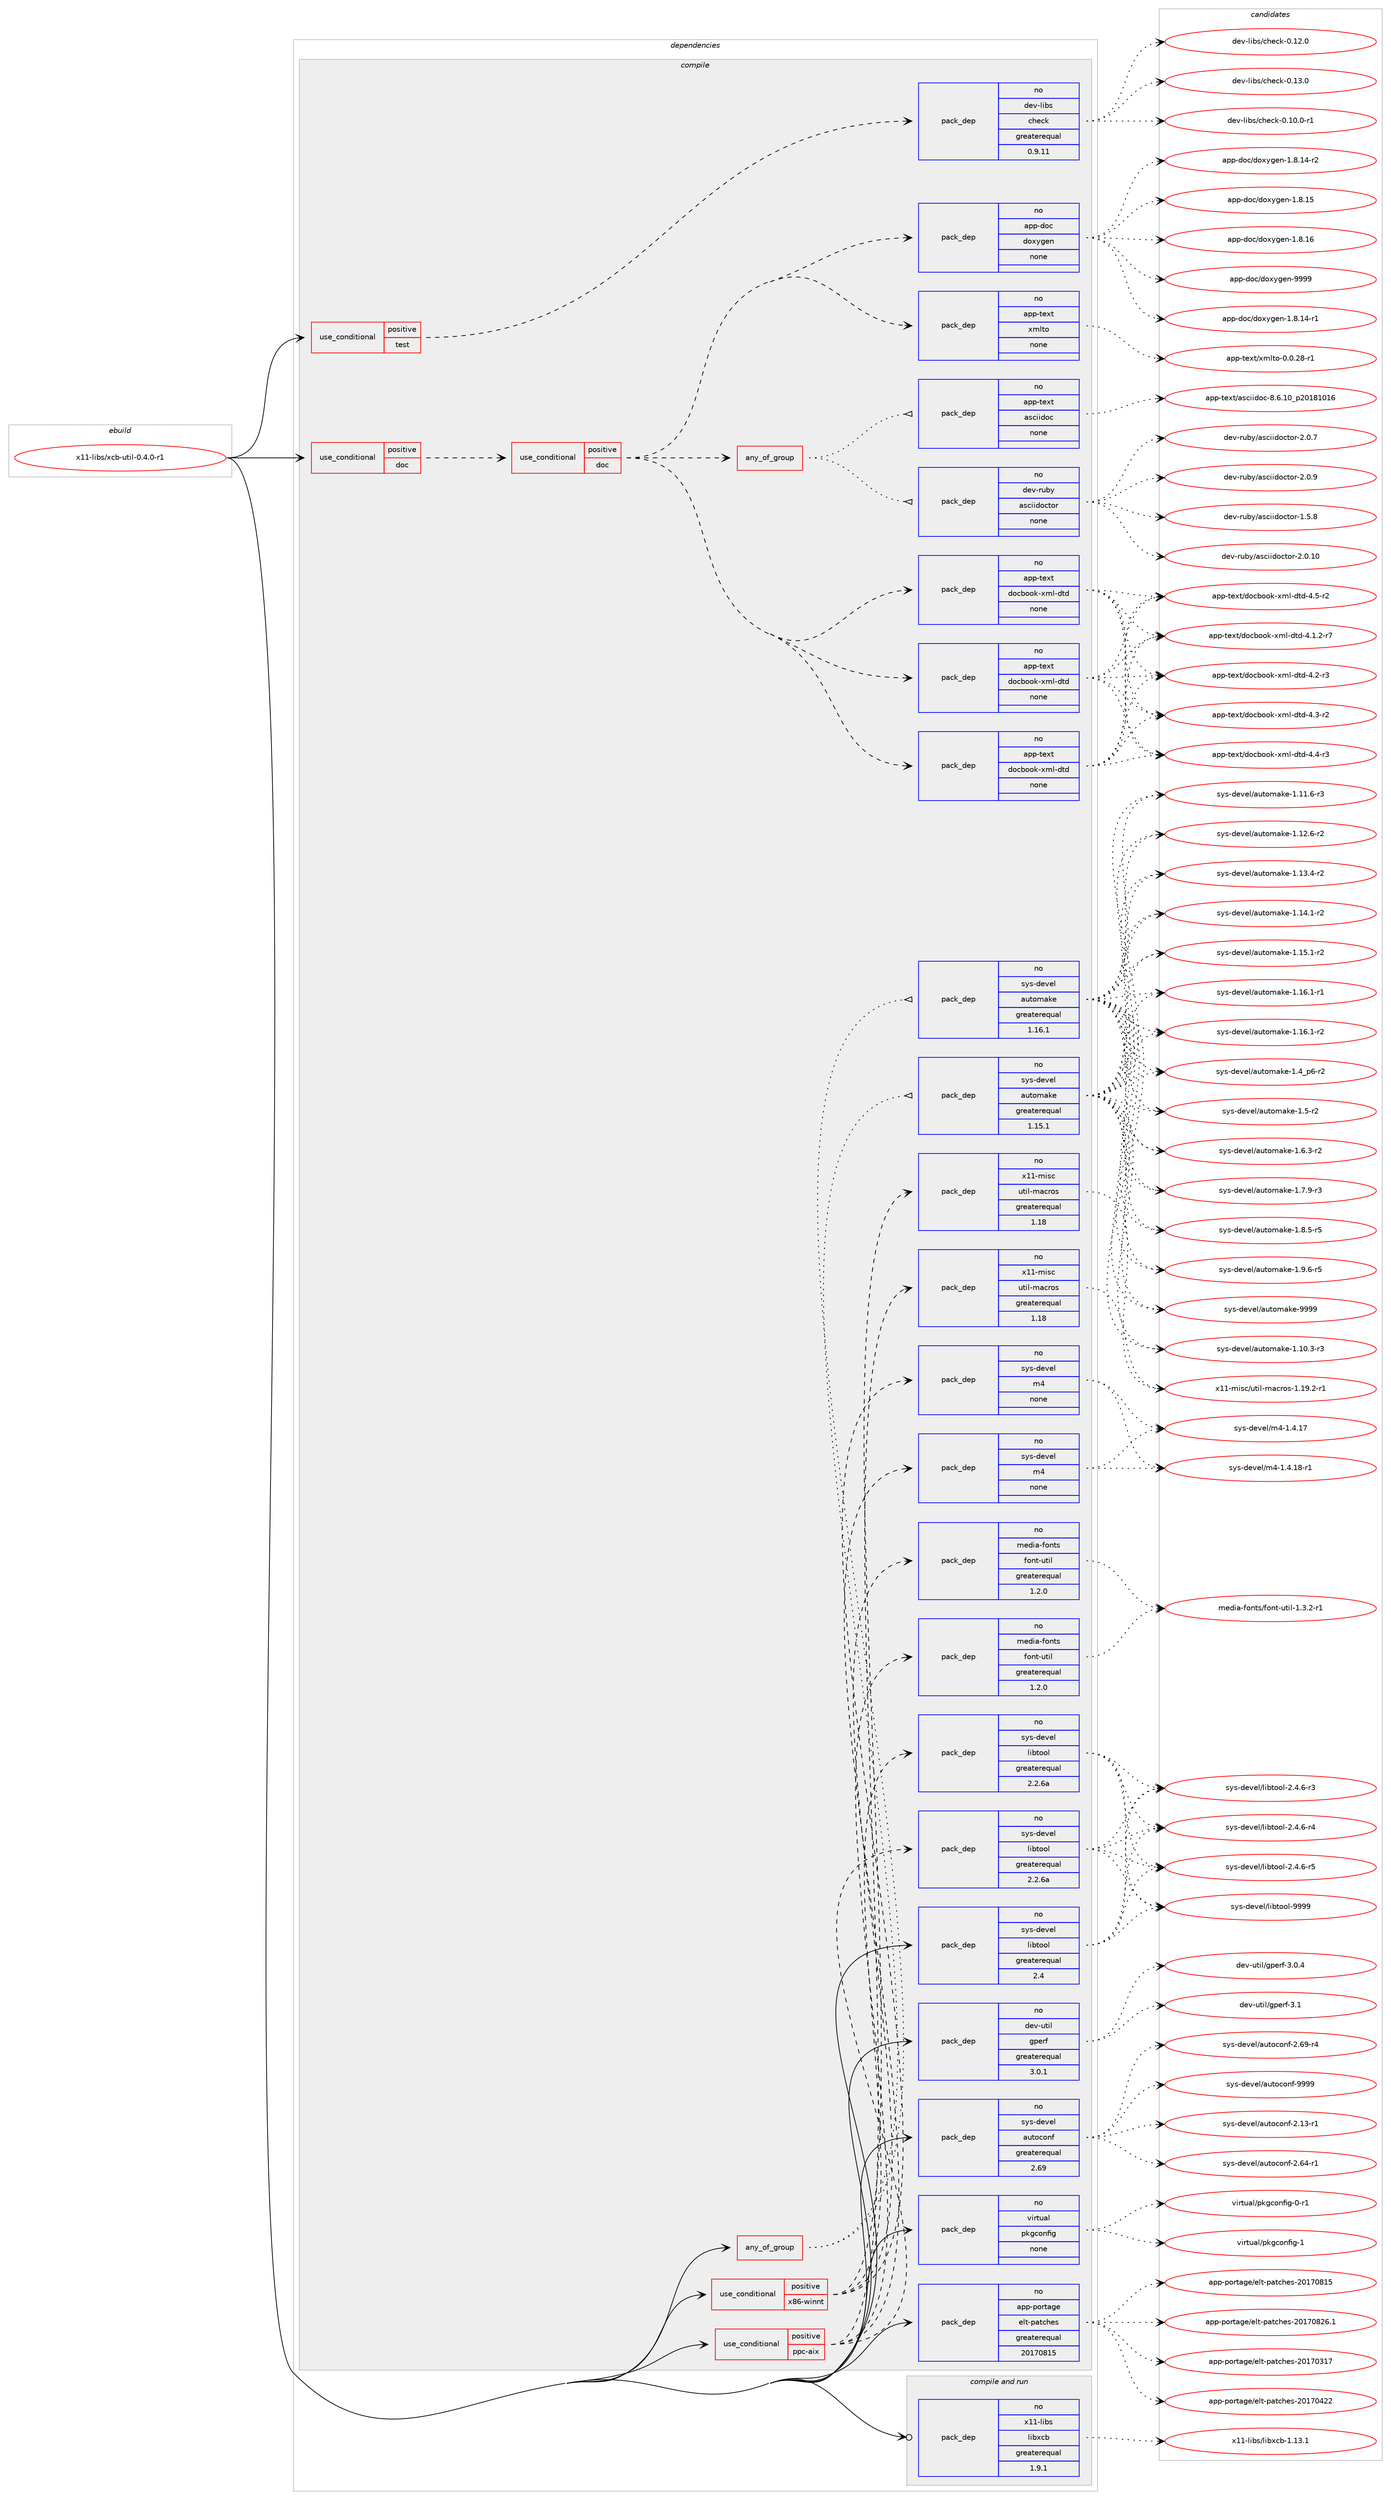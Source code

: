 digraph prolog {

# *************
# Graph options
# *************

newrank=true;
concentrate=true;
compound=true;
graph [rankdir=LR,fontname=Helvetica,fontsize=10,ranksep=1.5];#, ranksep=2.5, nodesep=0.2];
edge  [arrowhead=vee];
node  [fontname=Helvetica,fontsize=10];

# **********
# The ebuild
# **********

subgraph cluster_leftcol {
color=gray;
rank=same;
label=<<i>ebuild</i>>;
id [label="x11-libs/xcb-util-0.4.0-r1", color=red, width=4, href="../x11-libs/xcb-util-0.4.0-r1.svg"];
}

# ****************
# The dependencies
# ****************

subgraph cluster_midcol {
color=gray;
label=<<i>dependencies</i>>;
subgraph cluster_compile {
fillcolor="#eeeeee";
style=filled;
label=<<i>compile</i>>;
subgraph any16017 {
dependency917880 [label=<<TABLE BORDER="0" CELLBORDER="1" CELLSPACING="0" CELLPADDING="4"><TR><TD CELLPADDING="10">any_of_group</TD></TR></TABLE>>, shape=none, color=red];subgraph pack681640 {
dependency917881 [label=<<TABLE BORDER="0" CELLBORDER="1" CELLSPACING="0" CELLPADDING="4" WIDTH="220"><TR><TD ROWSPAN="6" CELLPADDING="30">pack_dep</TD></TR><TR><TD WIDTH="110">no</TD></TR><TR><TD>sys-devel</TD></TR><TR><TD>automake</TD></TR><TR><TD>greaterequal</TD></TR><TR><TD>1.16.1</TD></TR></TABLE>>, shape=none, color=blue];
}
dependency917880:e -> dependency917881:w [weight=20,style="dotted",arrowhead="oinv"];
subgraph pack681641 {
dependency917882 [label=<<TABLE BORDER="0" CELLBORDER="1" CELLSPACING="0" CELLPADDING="4" WIDTH="220"><TR><TD ROWSPAN="6" CELLPADDING="30">pack_dep</TD></TR><TR><TD WIDTH="110">no</TD></TR><TR><TD>sys-devel</TD></TR><TR><TD>automake</TD></TR><TR><TD>greaterequal</TD></TR><TR><TD>1.15.1</TD></TR></TABLE>>, shape=none, color=blue];
}
dependency917880:e -> dependency917882:w [weight=20,style="dotted",arrowhead="oinv"];
}
id:e -> dependency917880:w [weight=20,style="solid",arrowhead="vee"];
subgraph cond219632 {
dependency917883 [label=<<TABLE BORDER="0" CELLBORDER="1" CELLSPACING="0" CELLPADDING="4"><TR><TD ROWSPAN="3" CELLPADDING="10">use_conditional</TD></TR><TR><TD>positive</TD></TR><TR><TD>doc</TD></TR></TABLE>>, shape=none, color=red];
subgraph cond219633 {
dependency917884 [label=<<TABLE BORDER="0" CELLBORDER="1" CELLSPACING="0" CELLPADDING="4"><TR><TD ROWSPAN="3" CELLPADDING="10">use_conditional</TD></TR><TR><TD>positive</TD></TR><TR><TD>doc</TD></TR></TABLE>>, shape=none, color=red];
subgraph any16018 {
dependency917885 [label=<<TABLE BORDER="0" CELLBORDER="1" CELLSPACING="0" CELLPADDING="4"><TR><TD CELLPADDING="10">any_of_group</TD></TR></TABLE>>, shape=none, color=red];subgraph pack681642 {
dependency917886 [label=<<TABLE BORDER="0" CELLBORDER="1" CELLSPACING="0" CELLPADDING="4" WIDTH="220"><TR><TD ROWSPAN="6" CELLPADDING="30">pack_dep</TD></TR><TR><TD WIDTH="110">no</TD></TR><TR><TD>app-text</TD></TR><TR><TD>asciidoc</TD></TR><TR><TD>none</TD></TR><TR><TD></TD></TR></TABLE>>, shape=none, color=blue];
}
dependency917885:e -> dependency917886:w [weight=20,style="dotted",arrowhead="oinv"];
subgraph pack681643 {
dependency917887 [label=<<TABLE BORDER="0" CELLBORDER="1" CELLSPACING="0" CELLPADDING="4" WIDTH="220"><TR><TD ROWSPAN="6" CELLPADDING="30">pack_dep</TD></TR><TR><TD WIDTH="110">no</TD></TR><TR><TD>dev-ruby</TD></TR><TR><TD>asciidoctor</TD></TR><TR><TD>none</TD></TR><TR><TD></TD></TR></TABLE>>, shape=none, color=blue];
}
dependency917885:e -> dependency917887:w [weight=20,style="dotted",arrowhead="oinv"];
}
dependency917884:e -> dependency917885:w [weight=20,style="dashed",arrowhead="vee"];
subgraph pack681644 {
dependency917888 [label=<<TABLE BORDER="0" CELLBORDER="1" CELLSPACING="0" CELLPADDING="4" WIDTH="220"><TR><TD ROWSPAN="6" CELLPADDING="30">pack_dep</TD></TR><TR><TD WIDTH="110">no</TD></TR><TR><TD>app-text</TD></TR><TR><TD>xmlto</TD></TR><TR><TD>none</TD></TR><TR><TD></TD></TR></TABLE>>, shape=none, color=blue];
}
dependency917884:e -> dependency917888:w [weight=20,style="dashed",arrowhead="vee"];
subgraph pack681645 {
dependency917889 [label=<<TABLE BORDER="0" CELLBORDER="1" CELLSPACING="0" CELLPADDING="4" WIDTH="220"><TR><TD ROWSPAN="6" CELLPADDING="30">pack_dep</TD></TR><TR><TD WIDTH="110">no</TD></TR><TR><TD>app-doc</TD></TR><TR><TD>doxygen</TD></TR><TR><TD>none</TD></TR><TR><TD></TD></TR></TABLE>>, shape=none, color=blue];
}
dependency917884:e -> dependency917889:w [weight=20,style="dashed",arrowhead="vee"];
subgraph pack681646 {
dependency917890 [label=<<TABLE BORDER="0" CELLBORDER="1" CELLSPACING="0" CELLPADDING="4" WIDTH="220"><TR><TD ROWSPAN="6" CELLPADDING="30">pack_dep</TD></TR><TR><TD WIDTH="110">no</TD></TR><TR><TD>app-text</TD></TR><TR><TD>docbook-xml-dtd</TD></TR><TR><TD>none</TD></TR><TR><TD></TD></TR></TABLE>>, shape=none, color=blue];
}
dependency917884:e -> dependency917890:w [weight=20,style="dashed",arrowhead="vee"];
subgraph pack681647 {
dependency917891 [label=<<TABLE BORDER="0" CELLBORDER="1" CELLSPACING="0" CELLPADDING="4" WIDTH="220"><TR><TD ROWSPAN="6" CELLPADDING="30">pack_dep</TD></TR><TR><TD WIDTH="110">no</TD></TR><TR><TD>app-text</TD></TR><TR><TD>docbook-xml-dtd</TD></TR><TR><TD>none</TD></TR><TR><TD></TD></TR></TABLE>>, shape=none, color=blue];
}
dependency917884:e -> dependency917891:w [weight=20,style="dashed",arrowhead="vee"];
subgraph pack681648 {
dependency917892 [label=<<TABLE BORDER="0" CELLBORDER="1" CELLSPACING="0" CELLPADDING="4" WIDTH="220"><TR><TD ROWSPAN="6" CELLPADDING="30">pack_dep</TD></TR><TR><TD WIDTH="110">no</TD></TR><TR><TD>app-text</TD></TR><TR><TD>docbook-xml-dtd</TD></TR><TR><TD>none</TD></TR><TR><TD></TD></TR></TABLE>>, shape=none, color=blue];
}
dependency917884:e -> dependency917892:w [weight=20,style="dashed",arrowhead="vee"];
}
dependency917883:e -> dependency917884:w [weight=20,style="dashed",arrowhead="vee"];
}
id:e -> dependency917883:w [weight=20,style="solid",arrowhead="vee"];
subgraph cond219634 {
dependency917893 [label=<<TABLE BORDER="0" CELLBORDER="1" CELLSPACING="0" CELLPADDING="4"><TR><TD ROWSPAN="3" CELLPADDING="10">use_conditional</TD></TR><TR><TD>positive</TD></TR><TR><TD>ppc-aix</TD></TR></TABLE>>, shape=none, color=red];
subgraph pack681649 {
dependency917894 [label=<<TABLE BORDER="0" CELLBORDER="1" CELLSPACING="0" CELLPADDING="4" WIDTH="220"><TR><TD ROWSPAN="6" CELLPADDING="30">pack_dep</TD></TR><TR><TD WIDTH="110">no</TD></TR><TR><TD>sys-devel</TD></TR><TR><TD>libtool</TD></TR><TR><TD>greaterequal</TD></TR><TR><TD>2.2.6a</TD></TR></TABLE>>, shape=none, color=blue];
}
dependency917893:e -> dependency917894:w [weight=20,style="dashed",arrowhead="vee"];
subgraph pack681650 {
dependency917895 [label=<<TABLE BORDER="0" CELLBORDER="1" CELLSPACING="0" CELLPADDING="4" WIDTH="220"><TR><TD ROWSPAN="6" CELLPADDING="30">pack_dep</TD></TR><TR><TD WIDTH="110">no</TD></TR><TR><TD>sys-devel</TD></TR><TR><TD>m4</TD></TR><TR><TD>none</TD></TR><TR><TD></TD></TR></TABLE>>, shape=none, color=blue];
}
dependency917893:e -> dependency917895:w [weight=20,style="dashed",arrowhead="vee"];
subgraph pack681651 {
dependency917896 [label=<<TABLE BORDER="0" CELLBORDER="1" CELLSPACING="0" CELLPADDING="4" WIDTH="220"><TR><TD ROWSPAN="6" CELLPADDING="30">pack_dep</TD></TR><TR><TD WIDTH="110">no</TD></TR><TR><TD>x11-misc</TD></TR><TR><TD>util-macros</TD></TR><TR><TD>greaterequal</TD></TR><TR><TD>1.18</TD></TR></TABLE>>, shape=none, color=blue];
}
dependency917893:e -> dependency917896:w [weight=20,style="dashed",arrowhead="vee"];
subgraph pack681652 {
dependency917897 [label=<<TABLE BORDER="0" CELLBORDER="1" CELLSPACING="0" CELLPADDING="4" WIDTH="220"><TR><TD ROWSPAN="6" CELLPADDING="30">pack_dep</TD></TR><TR><TD WIDTH="110">no</TD></TR><TR><TD>media-fonts</TD></TR><TR><TD>font-util</TD></TR><TR><TD>greaterequal</TD></TR><TR><TD>1.2.0</TD></TR></TABLE>>, shape=none, color=blue];
}
dependency917893:e -> dependency917897:w [weight=20,style="dashed",arrowhead="vee"];
}
id:e -> dependency917893:w [weight=20,style="solid",arrowhead="vee"];
subgraph cond219635 {
dependency917898 [label=<<TABLE BORDER="0" CELLBORDER="1" CELLSPACING="0" CELLPADDING="4"><TR><TD ROWSPAN="3" CELLPADDING="10">use_conditional</TD></TR><TR><TD>positive</TD></TR><TR><TD>test</TD></TR></TABLE>>, shape=none, color=red];
subgraph pack681653 {
dependency917899 [label=<<TABLE BORDER="0" CELLBORDER="1" CELLSPACING="0" CELLPADDING="4" WIDTH="220"><TR><TD ROWSPAN="6" CELLPADDING="30">pack_dep</TD></TR><TR><TD WIDTH="110">no</TD></TR><TR><TD>dev-libs</TD></TR><TR><TD>check</TD></TR><TR><TD>greaterequal</TD></TR><TR><TD>0.9.11</TD></TR></TABLE>>, shape=none, color=blue];
}
dependency917898:e -> dependency917899:w [weight=20,style="dashed",arrowhead="vee"];
}
id:e -> dependency917898:w [weight=20,style="solid",arrowhead="vee"];
subgraph cond219636 {
dependency917900 [label=<<TABLE BORDER="0" CELLBORDER="1" CELLSPACING="0" CELLPADDING="4"><TR><TD ROWSPAN="3" CELLPADDING="10">use_conditional</TD></TR><TR><TD>positive</TD></TR><TR><TD>x86-winnt</TD></TR></TABLE>>, shape=none, color=red];
subgraph pack681654 {
dependency917901 [label=<<TABLE BORDER="0" CELLBORDER="1" CELLSPACING="0" CELLPADDING="4" WIDTH="220"><TR><TD ROWSPAN="6" CELLPADDING="30">pack_dep</TD></TR><TR><TD WIDTH="110">no</TD></TR><TR><TD>sys-devel</TD></TR><TR><TD>libtool</TD></TR><TR><TD>greaterequal</TD></TR><TR><TD>2.2.6a</TD></TR></TABLE>>, shape=none, color=blue];
}
dependency917900:e -> dependency917901:w [weight=20,style="dashed",arrowhead="vee"];
subgraph pack681655 {
dependency917902 [label=<<TABLE BORDER="0" CELLBORDER="1" CELLSPACING="0" CELLPADDING="4" WIDTH="220"><TR><TD ROWSPAN="6" CELLPADDING="30">pack_dep</TD></TR><TR><TD WIDTH="110">no</TD></TR><TR><TD>sys-devel</TD></TR><TR><TD>m4</TD></TR><TR><TD>none</TD></TR><TR><TD></TD></TR></TABLE>>, shape=none, color=blue];
}
dependency917900:e -> dependency917902:w [weight=20,style="dashed",arrowhead="vee"];
subgraph pack681656 {
dependency917903 [label=<<TABLE BORDER="0" CELLBORDER="1" CELLSPACING="0" CELLPADDING="4" WIDTH="220"><TR><TD ROWSPAN="6" CELLPADDING="30">pack_dep</TD></TR><TR><TD WIDTH="110">no</TD></TR><TR><TD>x11-misc</TD></TR><TR><TD>util-macros</TD></TR><TR><TD>greaterequal</TD></TR><TR><TD>1.18</TD></TR></TABLE>>, shape=none, color=blue];
}
dependency917900:e -> dependency917903:w [weight=20,style="dashed",arrowhead="vee"];
subgraph pack681657 {
dependency917904 [label=<<TABLE BORDER="0" CELLBORDER="1" CELLSPACING="0" CELLPADDING="4" WIDTH="220"><TR><TD ROWSPAN="6" CELLPADDING="30">pack_dep</TD></TR><TR><TD WIDTH="110">no</TD></TR><TR><TD>media-fonts</TD></TR><TR><TD>font-util</TD></TR><TR><TD>greaterequal</TD></TR><TR><TD>1.2.0</TD></TR></TABLE>>, shape=none, color=blue];
}
dependency917900:e -> dependency917904:w [weight=20,style="dashed",arrowhead="vee"];
}
id:e -> dependency917900:w [weight=20,style="solid",arrowhead="vee"];
subgraph pack681658 {
dependency917905 [label=<<TABLE BORDER="0" CELLBORDER="1" CELLSPACING="0" CELLPADDING="4" WIDTH="220"><TR><TD ROWSPAN="6" CELLPADDING="30">pack_dep</TD></TR><TR><TD WIDTH="110">no</TD></TR><TR><TD>app-portage</TD></TR><TR><TD>elt-patches</TD></TR><TR><TD>greaterequal</TD></TR><TR><TD>20170815</TD></TR></TABLE>>, shape=none, color=blue];
}
id:e -> dependency917905:w [weight=20,style="solid",arrowhead="vee"];
subgraph pack681659 {
dependency917906 [label=<<TABLE BORDER="0" CELLBORDER="1" CELLSPACING="0" CELLPADDING="4" WIDTH="220"><TR><TD ROWSPAN="6" CELLPADDING="30">pack_dep</TD></TR><TR><TD WIDTH="110">no</TD></TR><TR><TD>dev-util</TD></TR><TR><TD>gperf</TD></TR><TR><TD>greaterequal</TD></TR><TR><TD>3.0.1</TD></TR></TABLE>>, shape=none, color=blue];
}
id:e -> dependency917906:w [weight=20,style="solid",arrowhead="vee"];
subgraph pack681660 {
dependency917907 [label=<<TABLE BORDER="0" CELLBORDER="1" CELLSPACING="0" CELLPADDING="4" WIDTH="220"><TR><TD ROWSPAN="6" CELLPADDING="30">pack_dep</TD></TR><TR><TD WIDTH="110">no</TD></TR><TR><TD>sys-devel</TD></TR><TR><TD>autoconf</TD></TR><TR><TD>greaterequal</TD></TR><TR><TD>2.69</TD></TR></TABLE>>, shape=none, color=blue];
}
id:e -> dependency917907:w [weight=20,style="solid",arrowhead="vee"];
subgraph pack681661 {
dependency917908 [label=<<TABLE BORDER="0" CELLBORDER="1" CELLSPACING="0" CELLPADDING="4" WIDTH="220"><TR><TD ROWSPAN="6" CELLPADDING="30">pack_dep</TD></TR><TR><TD WIDTH="110">no</TD></TR><TR><TD>sys-devel</TD></TR><TR><TD>libtool</TD></TR><TR><TD>greaterequal</TD></TR><TR><TD>2.4</TD></TR></TABLE>>, shape=none, color=blue];
}
id:e -> dependency917908:w [weight=20,style="solid",arrowhead="vee"];
subgraph pack681662 {
dependency917909 [label=<<TABLE BORDER="0" CELLBORDER="1" CELLSPACING="0" CELLPADDING="4" WIDTH="220"><TR><TD ROWSPAN="6" CELLPADDING="30">pack_dep</TD></TR><TR><TD WIDTH="110">no</TD></TR><TR><TD>virtual</TD></TR><TR><TD>pkgconfig</TD></TR><TR><TD>none</TD></TR><TR><TD></TD></TR></TABLE>>, shape=none, color=blue];
}
id:e -> dependency917909:w [weight=20,style="solid",arrowhead="vee"];
}
subgraph cluster_compileandrun {
fillcolor="#eeeeee";
style=filled;
label=<<i>compile and run</i>>;
subgraph pack681663 {
dependency917910 [label=<<TABLE BORDER="0" CELLBORDER="1" CELLSPACING="0" CELLPADDING="4" WIDTH="220"><TR><TD ROWSPAN="6" CELLPADDING="30">pack_dep</TD></TR><TR><TD WIDTH="110">no</TD></TR><TR><TD>x11-libs</TD></TR><TR><TD>libxcb</TD></TR><TR><TD>greaterequal</TD></TR><TR><TD>1.9.1</TD></TR></TABLE>>, shape=none, color=blue];
}
id:e -> dependency917910:w [weight=20,style="solid",arrowhead="odotvee"];
}
subgraph cluster_run {
fillcolor="#eeeeee";
style=filled;
label=<<i>run</i>>;
}
}

# **************
# The candidates
# **************

subgraph cluster_choices {
rank=same;
color=gray;
label=<<i>candidates</i>>;

subgraph choice681640 {
color=black;
nodesep=1;
choice11512111545100101118101108479711711611110997107101454946494846514511451 [label="sys-devel/automake-1.10.3-r3", color=red, width=4,href="../sys-devel/automake-1.10.3-r3.svg"];
choice11512111545100101118101108479711711611110997107101454946494946544511451 [label="sys-devel/automake-1.11.6-r3", color=red, width=4,href="../sys-devel/automake-1.11.6-r3.svg"];
choice11512111545100101118101108479711711611110997107101454946495046544511450 [label="sys-devel/automake-1.12.6-r2", color=red, width=4,href="../sys-devel/automake-1.12.6-r2.svg"];
choice11512111545100101118101108479711711611110997107101454946495146524511450 [label="sys-devel/automake-1.13.4-r2", color=red, width=4,href="../sys-devel/automake-1.13.4-r2.svg"];
choice11512111545100101118101108479711711611110997107101454946495246494511450 [label="sys-devel/automake-1.14.1-r2", color=red, width=4,href="../sys-devel/automake-1.14.1-r2.svg"];
choice11512111545100101118101108479711711611110997107101454946495346494511450 [label="sys-devel/automake-1.15.1-r2", color=red, width=4,href="../sys-devel/automake-1.15.1-r2.svg"];
choice11512111545100101118101108479711711611110997107101454946495446494511449 [label="sys-devel/automake-1.16.1-r1", color=red, width=4,href="../sys-devel/automake-1.16.1-r1.svg"];
choice11512111545100101118101108479711711611110997107101454946495446494511450 [label="sys-devel/automake-1.16.1-r2", color=red, width=4,href="../sys-devel/automake-1.16.1-r2.svg"];
choice115121115451001011181011084797117116111109971071014549465295112544511450 [label="sys-devel/automake-1.4_p6-r2", color=red, width=4,href="../sys-devel/automake-1.4_p6-r2.svg"];
choice11512111545100101118101108479711711611110997107101454946534511450 [label="sys-devel/automake-1.5-r2", color=red, width=4,href="../sys-devel/automake-1.5-r2.svg"];
choice115121115451001011181011084797117116111109971071014549465446514511450 [label="sys-devel/automake-1.6.3-r2", color=red, width=4,href="../sys-devel/automake-1.6.3-r2.svg"];
choice115121115451001011181011084797117116111109971071014549465546574511451 [label="sys-devel/automake-1.7.9-r3", color=red, width=4,href="../sys-devel/automake-1.7.9-r3.svg"];
choice115121115451001011181011084797117116111109971071014549465646534511453 [label="sys-devel/automake-1.8.5-r5", color=red, width=4,href="../sys-devel/automake-1.8.5-r5.svg"];
choice115121115451001011181011084797117116111109971071014549465746544511453 [label="sys-devel/automake-1.9.6-r5", color=red, width=4,href="../sys-devel/automake-1.9.6-r5.svg"];
choice115121115451001011181011084797117116111109971071014557575757 [label="sys-devel/automake-9999", color=red, width=4,href="../sys-devel/automake-9999.svg"];
dependency917881:e -> choice11512111545100101118101108479711711611110997107101454946494846514511451:w [style=dotted,weight="100"];
dependency917881:e -> choice11512111545100101118101108479711711611110997107101454946494946544511451:w [style=dotted,weight="100"];
dependency917881:e -> choice11512111545100101118101108479711711611110997107101454946495046544511450:w [style=dotted,weight="100"];
dependency917881:e -> choice11512111545100101118101108479711711611110997107101454946495146524511450:w [style=dotted,weight="100"];
dependency917881:e -> choice11512111545100101118101108479711711611110997107101454946495246494511450:w [style=dotted,weight="100"];
dependency917881:e -> choice11512111545100101118101108479711711611110997107101454946495346494511450:w [style=dotted,weight="100"];
dependency917881:e -> choice11512111545100101118101108479711711611110997107101454946495446494511449:w [style=dotted,weight="100"];
dependency917881:e -> choice11512111545100101118101108479711711611110997107101454946495446494511450:w [style=dotted,weight="100"];
dependency917881:e -> choice115121115451001011181011084797117116111109971071014549465295112544511450:w [style=dotted,weight="100"];
dependency917881:e -> choice11512111545100101118101108479711711611110997107101454946534511450:w [style=dotted,weight="100"];
dependency917881:e -> choice115121115451001011181011084797117116111109971071014549465446514511450:w [style=dotted,weight="100"];
dependency917881:e -> choice115121115451001011181011084797117116111109971071014549465546574511451:w [style=dotted,weight="100"];
dependency917881:e -> choice115121115451001011181011084797117116111109971071014549465646534511453:w [style=dotted,weight="100"];
dependency917881:e -> choice115121115451001011181011084797117116111109971071014549465746544511453:w [style=dotted,weight="100"];
dependency917881:e -> choice115121115451001011181011084797117116111109971071014557575757:w [style=dotted,weight="100"];
}
subgraph choice681641 {
color=black;
nodesep=1;
choice11512111545100101118101108479711711611110997107101454946494846514511451 [label="sys-devel/automake-1.10.3-r3", color=red, width=4,href="../sys-devel/automake-1.10.3-r3.svg"];
choice11512111545100101118101108479711711611110997107101454946494946544511451 [label="sys-devel/automake-1.11.6-r3", color=red, width=4,href="../sys-devel/automake-1.11.6-r3.svg"];
choice11512111545100101118101108479711711611110997107101454946495046544511450 [label="sys-devel/automake-1.12.6-r2", color=red, width=4,href="../sys-devel/automake-1.12.6-r2.svg"];
choice11512111545100101118101108479711711611110997107101454946495146524511450 [label="sys-devel/automake-1.13.4-r2", color=red, width=4,href="../sys-devel/automake-1.13.4-r2.svg"];
choice11512111545100101118101108479711711611110997107101454946495246494511450 [label="sys-devel/automake-1.14.1-r2", color=red, width=4,href="../sys-devel/automake-1.14.1-r2.svg"];
choice11512111545100101118101108479711711611110997107101454946495346494511450 [label="sys-devel/automake-1.15.1-r2", color=red, width=4,href="../sys-devel/automake-1.15.1-r2.svg"];
choice11512111545100101118101108479711711611110997107101454946495446494511449 [label="sys-devel/automake-1.16.1-r1", color=red, width=4,href="../sys-devel/automake-1.16.1-r1.svg"];
choice11512111545100101118101108479711711611110997107101454946495446494511450 [label="sys-devel/automake-1.16.1-r2", color=red, width=4,href="../sys-devel/automake-1.16.1-r2.svg"];
choice115121115451001011181011084797117116111109971071014549465295112544511450 [label="sys-devel/automake-1.4_p6-r2", color=red, width=4,href="../sys-devel/automake-1.4_p6-r2.svg"];
choice11512111545100101118101108479711711611110997107101454946534511450 [label="sys-devel/automake-1.5-r2", color=red, width=4,href="../sys-devel/automake-1.5-r2.svg"];
choice115121115451001011181011084797117116111109971071014549465446514511450 [label="sys-devel/automake-1.6.3-r2", color=red, width=4,href="../sys-devel/automake-1.6.3-r2.svg"];
choice115121115451001011181011084797117116111109971071014549465546574511451 [label="sys-devel/automake-1.7.9-r3", color=red, width=4,href="../sys-devel/automake-1.7.9-r3.svg"];
choice115121115451001011181011084797117116111109971071014549465646534511453 [label="sys-devel/automake-1.8.5-r5", color=red, width=4,href="../sys-devel/automake-1.8.5-r5.svg"];
choice115121115451001011181011084797117116111109971071014549465746544511453 [label="sys-devel/automake-1.9.6-r5", color=red, width=4,href="../sys-devel/automake-1.9.6-r5.svg"];
choice115121115451001011181011084797117116111109971071014557575757 [label="sys-devel/automake-9999", color=red, width=4,href="../sys-devel/automake-9999.svg"];
dependency917882:e -> choice11512111545100101118101108479711711611110997107101454946494846514511451:w [style=dotted,weight="100"];
dependency917882:e -> choice11512111545100101118101108479711711611110997107101454946494946544511451:w [style=dotted,weight="100"];
dependency917882:e -> choice11512111545100101118101108479711711611110997107101454946495046544511450:w [style=dotted,weight="100"];
dependency917882:e -> choice11512111545100101118101108479711711611110997107101454946495146524511450:w [style=dotted,weight="100"];
dependency917882:e -> choice11512111545100101118101108479711711611110997107101454946495246494511450:w [style=dotted,weight="100"];
dependency917882:e -> choice11512111545100101118101108479711711611110997107101454946495346494511450:w [style=dotted,weight="100"];
dependency917882:e -> choice11512111545100101118101108479711711611110997107101454946495446494511449:w [style=dotted,weight="100"];
dependency917882:e -> choice11512111545100101118101108479711711611110997107101454946495446494511450:w [style=dotted,weight="100"];
dependency917882:e -> choice115121115451001011181011084797117116111109971071014549465295112544511450:w [style=dotted,weight="100"];
dependency917882:e -> choice11512111545100101118101108479711711611110997107101454946534511450:w [style=dotted,weight="100"];
dependency917882:e -> choice115121115451001011181011084797117116111109971071014549465446514511450:w [style=dotted,weight="100"];
dependency917882:e -> choice115121115451001011181011084797117116111109971071014549465546574511451:w [style=dotted,weight="100"];
dependency917882:e -> choice115121115451001011181011084797117116111109971071014549465646534511453:w [style=dotted,weight="100"];
dependency917882:e -> choice115121115451001011181011084797117116111109971071014549465746544511453:w [style=dotted,weight="100"];
dependency917882:e -> choice115121115451001011181011084797117116111109971071014557575757:w [style=dotted,weight="100"];
}
subgraph choice681642 {
color=black;
nodesep=1;
choice97112112451161011201164797115991051051001119945564654464948951125048495649484954 [label="app-text/asciidoc-8.6.10_p20181016", color=red, width=4,href="../app-text/asciidoc-8.6.10_p20181016.svg"];
dependency917886:e -> choice97112112451161011201164797115991051051001119945564654464948951125048495649484954:w [style=dotted,weight="100"];
}
subgraph choice681643 {
color=black;
nodesep=1;
choice100101118451141179812147971159910510510011199116111114454946534656 [label="dev-ruby/asciidoctor-1.5.8", color=red, width=4,href="../dev-ruby/asciidoctor-1.5.8.svg"];
choice10010111845114117981214797115991051051001119911611111445504648464948 [label="dev-ruby/asciidoctor-2.0.10", color=red, width=4,href="../dev-ruby/asciidoctor-2.0.10.svg"];
choice100101118451141179812147971159910510510011199116111114455046484655 [label="dev-ruby/asciidoctor-2.0.7", color=red, width=4,href="../dev-ruby/asciidoctor-2.0.7.svg"];
choice100101118451141179812147971159910510510011199116111114455046484657 [label="dev-ruby/asciidoctor-2.0.9", color=red, width=4,href="../dev-ruby/asciidoctor-2.0.9.svg"];
dependency917887:e -> choice100101118451141179812147971159910510510011199116111114454946534656:w [style=dotted,weight="100"];
dependency917887:e -> choice10010111845114117981214797115991051051001119911611111445504648464948:w [style=dotted,weight="100"];
dependency917887:e -> choice100101118451141179812147971159910510510011199116111114455046484655:w [style=dotted,weight="100"];
dependency917887:e -> choice100101118451141179812147971159910510510011199116111114455046484657:w [style=dotted,weight="100"];
}
subgraph choice681644 {
color=black;
nodesep=1;
choice971121124511610112011647120109108116111454846484650564511449 [label="app-text/xmlto-0.0.28-r1", color=red, width=4,href="../app-text/xmlto-0.0.28-r1.svg"];
dependency917888:e -> choice971121124511610112011647120109108116111454846484650564511449:w [style=dotted,weight="100"];
}
subgraph choice681645 {
color=black;
nodesep=1;
choice97112112451001119947100111120121103101110454946564649524511449 [label="app-doc/doxygen-1.8.14-r1", color=red, width=4,href="../app-doc/doxygen-1.8.14-r1.svg"];
choice97112112451001119947100111120121103101110454946564649524511450 [label="app-doc/doxygen-1.8.14-r2", color=red, width=4,href="../app-doc/doxygen-1.8.14-r2.svg"];
choice9711211245100111994710011112012110310111045494656464953 [label="app-doc/doxygen-1.8.15", color=red, width=4,href="../app-doc/doxygen-1.8.15.svg"];
choice9711211245100111994710011112012110310111045494656464954 [label="app-doc/doxygen-1.8.16", color=red, width=4,href="../app-doc/doxygen-1.8.16.svg"];
choice971121124510011199471001111201211031011104557575757 [label="app-doc/doxygen-9999", color=red, width=4,href="../app-doc/doxygen-9999.svg"];
dependency917889:e -> choice97112112451001119947100111120121103101110454946564649524511449:w [style=dotted,weight="100"];
dependency917889:e -> choice97112112451001119947100111120121103101110454946564649524511450:w [style=dotted,weight="100"];
dependency917889:e -> choice9711211245100111994710011112012110310111045494656464953:w [style=dotted,weight="100"];
dependency917889:e -> choice9711211245100111994710011112012110310111045494656464954:w [style=dotted,weight="100"];
dependency917889:e -> choice971121124510011199471001111201211031011104557575757:w [style=dotted,weight="100"];
}
subgraph choice681646 {
color=black;
nodesep=1;
choice971121124511610112011647100111999811111110745120109108451001161004552464946504511455 [label="app-text/docbook-xml-dtd-4.1.2-r7", color=red, width=4,href="../app-text/docbook-xml-dtd-4.1.2-r7.svg"];
choice97112112451161011201164710011199981111111074512010910845100116100455246504511451 [label="app-text/docbook-xml-dtd-4.2-r3", color=red, width=4,href="../app-text/docbook-xml-dtd-4.2-r3.svg"];
choice97112112451161011201164710011199981111111074512010910845100116100455246514511450 [label="app-text/docbook-xml-dtd-4.3-r2", color=red, width=4,href="../app-text/docbook-xml-dtd-4.3-r2.svg"];
choice97112112451161011201164710011199981111111074512010910845100116100455246524511451 [label="app-text/docbook-xml-dtd-4.4-r3", color=red, width=4,href="../app-text/docbook-xml-dtd-4.4-r3.svg"];
choice97112112451161011201164710011199981111111074512010910845100116100455246534511450 [label="app-text/docbook-xml-dtd-4.5-r2", color=red, width=4,href="../app-text/docbook-xml-dtd-4.5-r2.svg"];
dependency917890:e -> choice971121124511610112011647100111999811111110745120109108451001161004552464946504511455:w [style=dotted,weight="100"];
dependency917890:e -> choice97112112451161011201164710011199981111111074512010910845100116100455246504511451:w [style=dotted,weight="100"];
dependency917890:e -> choice97112112451161011201164710011199981111111074512010910845100116100455246514511450:w [style=dotted,weight="100"];
dependency917890:e -> choice97112112451161011201164710011199981111111074512010910845100116100455246524511451:w [style=dotted,weight="100"];
dependency917890:e -> choice97112112451161011201164710011199981111111074512010910845100116100455246534511450:w [style=dotted,weight="100"];
}
subgraph choice681647 {
color=black;
nodesep=1;
choice971121124511610112011647100111999811111110745120109108451001161004552464946504511455 [label="app-text/docbook-xml-dtd-4.1.2-r7", color=red, width=4,href="../app-text/docbook-xml-dtd-4.1.2-r7.svg"];
choice97112112451161011201164710011199981111111074512010910845100116100455246504511451 [label="app-text/docbook-xml-dtd-4.2-r3", color=red, width=4,href="../app-text/docbook-xml-dtd-4.2-r3.svg"];
choice97112112451161011201164710011199981111111074512010910845100116100455246514511450 [label="app-text/docbook-xml-dtd-4.3-r2", color=red, width=4,href="../app-text/docbook-xml-dtd-4.3-r2.svg"];
choice97112112451161011201164710011199981111111074512010910845100116100455246524511451 [label="app-text/docbook-xml-dtd-4.4-r3", color=red, width=4,href="../app-text/docbook-xml-dtd-4.4-r3.svg"];
choice97112112451161011201164710011199981111111074512010910845100116100455246534511450 [label="app-text/docbook-xml-dtd-4.5-r2", color=red, width=4,href="../app-text/docbook-xml-dtd-4.5-r2.svg"];
dependency917891:e -> choice971121124511610112011647100111999811111110745120109108451001161004552464946504511455:w [style=dotted,weight="100"];
dependency917891:e -> choice97112112451161011201164710011199981111111074512010910845100116100455246504511451:w [style=dotted,weight="100"];
dependency917891:e -> choice97112112451161011201164710011199981111111074512010910845100116100455246514511450:w [style=dotted,weight="100"];
dependency917891:e -> choice97112112451161011201164710011199981111111074512010910845100116100455246524511451:w [style=dotted,weight="100"];
dependency917891:e -> choice97112112451161011201164710011199981111111074512010910845100116100455246534511450:w [style=dotted,weight="100"];
}
subgraph choice681648 {
color=black;
nodesep=1;
choice971121124511610112011647100111999811111110745120109108451001161004552464946504511455 [label="app-text/docbook-xml-dtd-4.1.2-r7", color=red, width=4,href="../app-text/docbook-xml-dtd-4.1.2-r7.svg"];
choice97112112451161011201164710011199981111111074512010910845100116100455246504511451 [label="app-text/docbook-xml-dtd-4.2-r3", color=red, width=4,href="../app-text/docbook-xml-dtd-4.2-r3.svg"];
choice97112112451161011201164710011199981111111074512010910845100116100455246514511450 [label="app-text/docbook-xml-dtd-4.3-r2", color=red, width=4,href="../app-text/docbook-xml-dtd-4.3-r2.svg"];
choice97112112451161011201164710011199981111111074512010910845100116100455246524511451 [label="app-text/docbook-xml-dtd-4.4-r3", color=red, width=4,href="../app-text/docbook-xml-dtd-4.4-r3.svg"];
choice97112112451161011201164710011199981111111074512010910845100116100455246534511450 [label="app-text/docbook-xml-dtd-4.5-r2", color=red, width=4,href="../app-text/docbook-xml-dtd-4.5-r2.svg"];
dependency917892:e -> choice971121124511610112011647100111999811111110745120109108451001161004552464946504511455:w [style=dotted,weight="100"];
dependency917892:e -> choice97112112451161011201164710011199981111111074512010910845100116100455246504511451:w [style=dotted,weight="100"];
dependency917892:e -> choice97112112451161011201164710011199981111111074512010910845100116100455246514511450:w [style=dotted,weight="100"];
dependency917892:e -> choice97112112451161011201164710011199981111111074512010910845100116100455246524511451:w [style=dotted,weight="100"];
dependency917892:e -> choice97112112451161011201164710011199981111111074512010910845100116100455246534511450:w [style=dotted,weight="100"];
}
subgraph choice681649 {
color=black;
nodesep=1;
choice1151211154510010111810110847108105981161111111084550465246544511451 [label="sys-devel/libtool-2.4.6-r3", color=red, width=4,href="../sys-devel/libtool-2.4.6-r3.svg"];
choice1151211154510010111810110847108105981161111111084550465246544511452 [label="sys-devel/libtool-2.4.6-r4", color=red, width=4,href="../sys-devel/libtool-2.4.6-r4.svg"];
choice1151211154510010111810110847108105981161111111084550465246544511453 [label="sys-devel/libtool-2.4.6-r5", color=red, width=4,href="../sys-devel/libtool-2.4.6-r5.svg"];
choice1151211154510010111810110847108105981161111111084557575757 [label="sys-devel/libtool-9999", color=red, width=4,href="../sys-devel/libtool-9999.svg"];
dependency917894:e -> choice1151211154510010111810110847108105981161111111084550465246544511451:w [style=dotted,weight="100"];
dependency917894:e -> choice1151211154510010111810110847108105981161111111084550465246544511452:w [style=dotted,weight="100"];
dependency917894:e -> choice1151211154510010111810110847108105981161111111084550465246544511453:w [style=dotted,weight="100"];
dependency917894:e -> choice1151211154510010111810110847108105981161111111084557575757:w [style=dotted,weight="100"];
}
subgraph choice681650 {
color=black;
nodesep=1;
choice11512111545100101118101108471095245494652464955 [label="sys-devel/m4-1.4.17", color=red, width=4,href="../sys-devel/m4-1.4.17.svg"];
choice115121115451001011181011084710952454946524649564511449 [label="sys-devel/m4-1.4.18-r1", color=red, width=4,href="../sys-devel/m4-1.4.18-r1.svg"];
dependency917895:e -> choice11512111545100101118101108471095245494652464955:w [style=dotted,weight="100"];
dependency917895:e -> choice115121115451001011181011084710952454946524649564511449:w [style=dotted,weight="100"];
}
subgraph choice681651 {
color=black;
nodesep=1;
choice1204949451091051159947117116105108451099799114111115454946495746504511449 [label="x11-misc/util-macros-1.19.2-r1", color=red, width=4,href="../x11-misc/util-macros-1.19.2-r1.svg"];
dependency917896:e -> choice1204949451091051159947117116105108451099799114111115454946495746504511449:w [style=dotted,weight="100"];
}
subgraph choice681652 {
color=black;
nodesep=1;
choice109101100105974510211111011611547102111110116451171161051084549465146504511449 [label="media-fonts/font-util-1.3.2-r1", color=red, width=4,href="../media-fonts/font-util-1.3.2-r1.svg"];
dependency917897:e -> choice109101100105974510211111011611547102111110116451171161051084549465146504511449:w [style=dotted,weight="100"];
}
subgraph choice681653 {
color=black;
nodesep=1;
choice1001011184510810598115479910410199107454846494846484511449 [label="dev-libs/check-0.10.0-r1", color=red, width=4,href="../dev-libs/check-0.10.0-r1.svg"];
choice100101118451081059811547991041019910745484649504648 [label="dev-libs/check-0.12.0", color=red, width=4,href="../dev-libs/check-0.12.0.svg"];
choice100101118451081059811547991041019910745484649514648 [label="dev-libs/check-0.13.0", color=red, width=4,href="../dev-libs/check-0.13.0.svg"];
dependency917899:e -> choice1001011184510810598115479910410199107454846494846484511449:w [style=dotted,weight="100"];
dependency917899:e -> choice100101118451081059811547991041019910745484649504648:w [style=dotted,weight="100"];
dependency917899:e -> choice100101118451081059811547991041019910745484649514648:w [style=dotted,weight="100"];
}
subgraph choice681654 {
color=black;
nodesep=1;
choice1151211154510010111810110847108105981161111111084550465246544511451 [label="sys-devel/libtool-2.4.6-r3", color=red, width=4,href="../sys-devel/libtool-2.4.6-r3.svg"];
choice1151211154510010111810110847108105981161111111084550465246544511452 [label="sys-devel/libtool-2.4.6-r4", color=red, width=4,href="../sys-devel/libtool-2.4.6-r4.svg"];
choice1151211154510010111810110847108105981161111111084550465246544511453 [label="sys-devel/libtool-2.4.6-r5", color=red, width=4,href="../sys-devel/libtool-2.4.6-r5.svg"];
choice1151211154510010111810110847108105981161111111084557575757 [label="sys-devel/libtool-9999", color=red, width=4,href="../sys-devel/libtool-9999.svg"];
dependency917901:e -> choice1151211154510010111810110847108105981161111111084550465246544511451:w [style=dotted,weight="100"];
dependency917901:e -> choice1151211154510010111810110847108105981161111111084550465246544511452:w [style=dotted,weight="100"];
dependency917901:e -> choice1151211154510010111810110847108105981161111111084550465246544511453:w [style=dotted,weight="100"];
dependency917901:e -> choice1151211154510010111810110847108105981161111111084557575757:w [style=dotted,weight="100"];
}
subgraph choice681655 {
color=black;
nodesep=1;
choice11512111545100101118101108471095245494652464955 [label="sys-devel/m4-1.4.17", color=red, width=4,href="../sys-devel/m4-1.4.17.svg"];
choice115121115451001011181011084710952454946524649564511449 [label="sys-devel/m4-1.4.18-r1", color=red, width=4,href="../sys-devel/m4-1.4.18-r1.svg"];
dependency917902:e -> choice11512111545100101118101108471095245494652464955:w [style=dotted,weight="100"];
dependency917902:e -> choice115121115451001011181011084710952454946524649564511449:w [style=dotted,weight="100"];
}
subgraph choice681656 {
color=black;
nodesep=1;
choice1204949451091051159947117116105108451099799114111115454946495746504511449 [label="x11-misc/util-macros-1.19.2-r1", color=red, width=4,href="../x11-misc/util-macros-1.19.2-r1.svg"];
dependency917903:e -> choice1204949451091051159947117116105108451099799114111115454946495746504511449:w [style=dotted,weight="100"];
}
subgraph choice681657 {
color=black;
nodesep=1;
choice109101100105974510211111011611547102111110116451171161051084549465146504511449 [label="media-fonts/font-util-1.3.2-r1", color=red, width=4,href="../media-fonts/font-util-1.3.2-r1.svg"];
dependency917904:e -> choice109101100105974510211111011611547102111110116451171161051084549465146504511449:w [style=dotted,weight="100"];
}
subgraph choice681658 {
color=black;
nodesep=1;
choice97112112451121111141169710310147101108116451129711699104101115455048495548514955 [label="app-portage/elt-patches-20170317", color=red, width=4,href="../app-portage/elt-patches-20170317.svg"];
choice97112112451121111141169710310147101108116451129711699104101115455048495548525050 [label="app-portage/elt-patches-20170422", color=red, width=4,href="../app-portage/elt-patches-20170422.svg"];
choice97112112451121111141169710310147101108116451129711699104101115455048495548564953 [label="app-portage/elt-patches-20170815", color=red, width=4,href="../app-portage/elt-patches-20170815.svg"];
choice971121124511211111411697103101471011081164511297116991041011154550484955485650544649 [label="app-portage/elt-patches-20170826.1", color=red, width=4,href="../app-portage/elt-patches-20170826.1.svg"];
dependency917905:e -> choice97112112451121111141169710310147101108116451129711699104101115455048495548514955:w [style=dotted,weight="100"];
dependency917905:e -> choice97112112451121111141169710310147101108116451129711699104101115455048495548525050:w [style=dotted,weight="100"];
dependency917905:e -> choice97112112451121111141169710310147101108116451129711699104101115455048495548564953:w [style=dotted,weight="100"];
dependency917905:e -> choice971121124511211111411697103101471011081164511297116991041011154550484955485650544649:w [style=dotted,weight="100"];
}
subgraph choice681659 {
color=black;
nodesep=1;
choice1001011184511711610510847103112101114102455146484652 [label="dev-util/gperf-3.0.4", color=red, width=4,href="../dev-util/gperf-3.0.4.svg"];
choice100101118451171161051084710311210111410245514649 [label="dev-util/gperf-3.1", color=red, width=4,href="../dev-util/gperf-3.1.svg"];
dependency917906:e -> choice1001011184511711610510847103112101114102455146484652:w [style=dotted,weight="100"];
dependency917906:e -> choice100101118451171161051084710311210111410245514649:w [style=dotted,weight="100"];
}
subgraph choice681660 {
color=black;
nodesep=1;
choice1151211154510010111810110847971171161119911111010245504649514511449 [label="sys-devel/autoconf-2.13-r1", color=red, width=4,href="../sys-devel/autoconf-2.13-r1.svg"];
choice1151211154510010111810110847971171161119911111010245504654524511449 [label="sys-devel/autoconf-2.64-r1", color=red, width=4,href="../sys-devel/autoconf-2.64-r1.svg"];
choice1151211154510010111810110847971171161119911111010245504654574511452 [label="sys-devel/autoconf-2.69-r4", color=red, width=4,href="../sys-devel/autoconf-2.69-r4.svg"];
choice115121115451001011181011084797117116111991111101024557575757 [label="sys-devel/autoconf-9999", color=red, width=4,href="../sys-devel/autoconf-9999.svg"];
dependency917907:e -> choice1151211154510010111810110847971171161119911111010245504649514511449:w [style=dotted,weight="100"];
dependency917907:e -> choice1151211154510010111810110847971171161119911111010245504654524511449:w [style=dotted,weight="100"];
dependency917907:e -> choice1151211154510010111810110847971171161119911111010245504654574511452:w [style=dotted,weight="100"];
dependency917907:e -> choice115121115451001011181011084797117116111991111101024557575757:w [style=dotted,weight="100"];
}
subgraph choice681661 {
color=black;
nodesep=1;
choice1151211154510010111810110847108105981161111111084550465246544511451 [label="sys-devel/libtool-2.4.6-r3", color=red, width=4,href="../sys-devel/libtool-2.4.6-r3.svg"];
choice1151211154510010111810110847108105981161111111084550465246544511452 [label="sys-devel/libtool-2.4.6-r4", color=red, width=4,href="../sys-devel/libtool-2.4.6-r4.svg"];
choice1151211154510010111810110847108105981161111111084550465246544511453 [label="sys-devel/libtool-2.4.6-r5", color=red, width=4,href="../sys-devel/libtool-2.4.6-r5.svg"];
choice1151211154510010111810110847108105981161111111084557575757 [label="sys-devel/libtool-9999", color=red, width=4,href="../sys-devel/libtool-9999.svg"];
dependency917908:e -> choice1151211154510010111810110847108105981161111111084550465246544511451:w [style=dotted,weight="100"];
dependency917908:e -> choice1151211154510010111810110847108105981161111111084550465246544511452:w [style=dotted,weight="100"];
dependency917908:e -> choice1151211154510010111810110847108105981161111111084550465246544511453:w [style=dotted,weight="100"];
dependency917908:e -> choice1151211154510010111810110847108105981161111111084557575757:w [style=dotted,weight="100"];
}
subgraph choice681662 {
color=black;
nodesep=1;
choice11810511411611797108471121071039911111010210510345484511449 [label="virtual/pkgconfig-0-r1", color=red, width=4,href="../virtual/pkgconfig-0-r1.svg"];
choice1181051141161179710847112107103991111101021051034549 [label="virtual/pkgconfig-1", color=red, width=4,href="../virtual/pkgconfig-1.svg"];
dependency917909:e -> choice11810511411611797108471121071039911111010210510345484511449:w [style=dotted,weight="100"];
dependency917909:e -> choice1181051141161179710847112107103991111101021051034549:w [style=dotted,weight="100"];
}
subgraph choice681663 {
color=black;
nodesep=1;
choice120494945108105981154710810598120999845494649514649 [label="x11-libs/libxcb-1.13.1", color=red, width=4,href="../x11-libs/libxcb-1.13.1.svg"];
dependency917910:e -> choice120494945108105981154710810598120999845494649514649:w [style=dotted,weight="100"];
}
}

}
